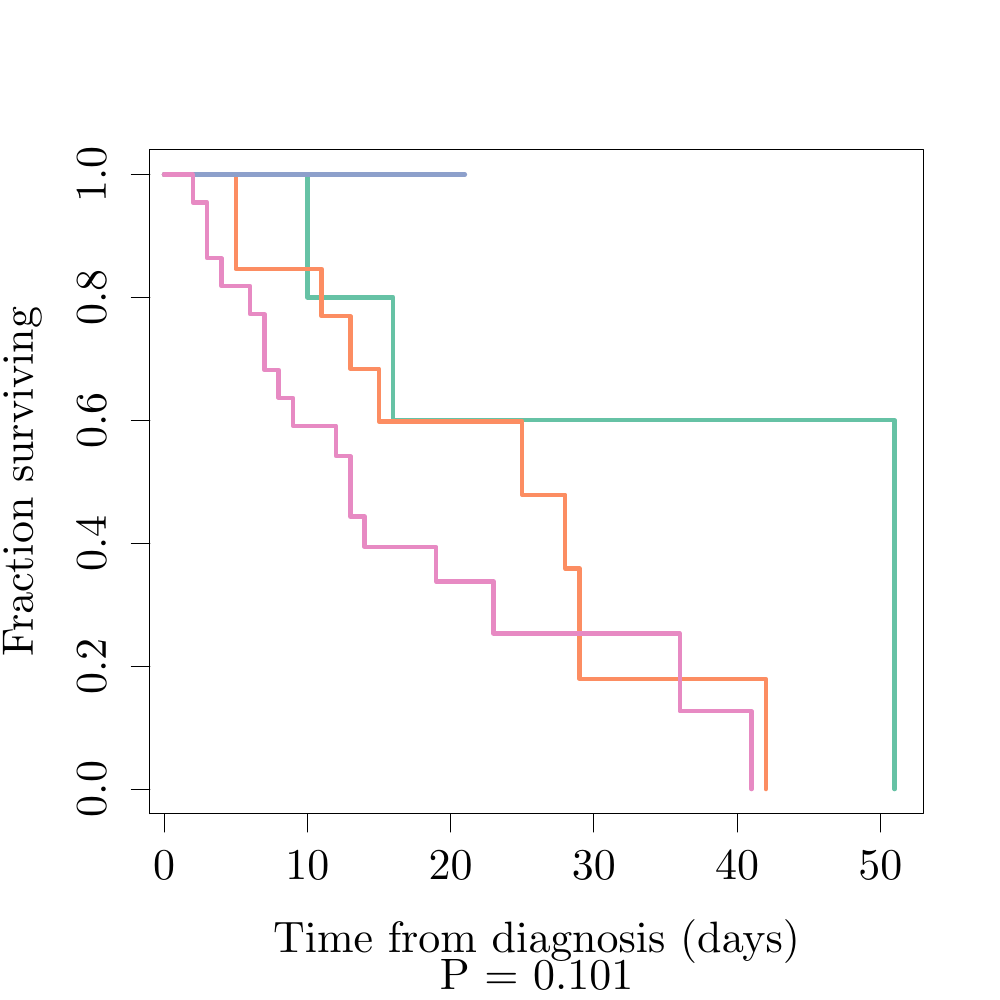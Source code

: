 % Created by tikzDevice version 0.8.1 on 2015-03-21 14:29:42
% !TEX encoding = UTF-8 Unicode
\documentclass[11pt]{memoir}
\nonstopmode

\usepackage{tikz}

\usepackage[active,tightpage,psfixbb]{preview}

\PreviewEnvironment{pgfpicture}

\setlength\PreviewBorder{0pt}

\usepackage{amsmath}
\newcommand{\SweaveOpts}[1]{}  % do not interfere with LaTeX
\newcommand{\SweaveInput}[1]{} % because they are not real TeX commands
\newcommand{\Sexpr}[1]{}       % will only be parsed by R


\usepackage{geometry}
\usepackage{amsmath}
\usepackage{lscape}
\geometry{verbose,tmargin=2.5cm,bmargin=2.5cm,lmargin=2.5cm,rmargin=2.5cm}


\begin{document}

\begin{tikzpicture}[x=1pt,y=1pt]
\definecolor{fillColor}{RGB}{255,255,255}
\path[use as bounding box,fill=fillColor,fill opacity=0.00] (0,0) rectangle (361.35,361.35);
\begin{scope}
\path[clip] (  0.00,  0.00) rectangle (361.35,361.35);
\definecolor{drawColor}{RGB}{0,0,0}

\path[draw=drawColor,line width= 0.4pt,line join=round,line cap=round] ( 59.30, 67.32) -- (318.10, 67.32);

\path[draw=drawColor,line width= 0.4pt,line join=round,line cap=round] ( 59.30, 67.32) -- ( 59.30, 60.72);

\path[draw=drawColor,line width= 0.4pt,line join=round,line cap=round] (111.06, 67.32) -- (111.06, 60.72);

\path[draw=drawColor,line width= 0.4pt,line join=round,line cap=round] (162.82, 67.32) -- (162.82, 60.72);

\path[draw=drawColor,line width= 0.4pt,line join=round,line cap=round] (214.58, 67.32) -- (214.58, 60.72);

\path[draw=drawColor,line width= 0.4pt,line join=round,line cap=round] (266.34, 67.32) -- (266.34, 60.72);

\path[draw=drawColor,line width= 0.4pt,line join=round,line cap=round] (318.10, 67.32) -- (318.10, 60.72);

\node[text=drawColor,anchor=base,inner sep=0pt, outer sep=0pt, scale=  1.45] at ( 59.30, 43.56) {0};

\node[text=drawColor,anchor=base,inner sep=0pt, outer sep=0pt, scale=  1.45] at (111.06, 43.56) {10};

\node[text=drawColor,anchor=base,inner sep=0pt, outer sep=0pt, scale=  1.45] at (162.82, 43.56) {20};

\node[text=drawColor,anchor=base,inner sep=0pt, outer sep=0pt, scale=  1.45] at (214.58, 43.56) {30};

\node[text=drawColor,anchor=base,inner sep=0pt, outer sep=0pt, scale=  1.45] at (266.34, 43.56) {40};

\node[text=drawColor,anchor=base,inner sep=0pt, outer sep=0pt, scale=  1.45] at (318.10, 43.56) {50};

\path[draw=drawColor,line width= 0.4pt,line join=round,line cap=round] ( 54.12, 76.21) -- ( 54.12,298.34);

\path[draw=drawColor,line width= 0.4pt,line join=round,line cap=round] ( 54.12, 76.21) -- ( 47.52, 76.21);

\path[draw=drawColor,line width= 0.4pt,line join=round,line cap=round] ( 54.12,120.63) -- ( 47.52,120.63);

\path[draw=drawColor,line width= 0.4pt,line join=round,line cap=round] ( 54.12,165.06) -- ( 47.52,165.06);

\path[draw=drawColor,line width= 0.4pt,line join=round,line cap=round] ( 54.12,209.49) -- ( 47.52,209.49);

\path[draw=drawColor,line width= 0.4pt,line join=round,line cap=round] ( 54.12,253.92) -- ( 47.52,253.92);

\path[draw=drawColor,line width= 0.4pt,line join=round,line cap=round] ( 54.12,298.34) -- ( 47.52,298.34);

\node[text=drawColor,rotate= 90.00,anchor=base,inner sep=0pt, outer sep=0pt, scale=  1.45] at ( 38.28, 76.21) {0.0};

\node[text=drawColor,rotate= 90.00,anchor=base,inner sep=0pt, outer sep=0pt, scale=  1.45] at ( 38.28,120.63) {0.2};

\node[text=drawColor,rotate= 90.00,anchor=base,inner sep=0pt, outer sep=0pt, scale=  1.45] at ( 38.28,165.06) {0.4};

\node[text=drawColor,rotate= 90.00,anchor=base,inner sep=0pt, outer sep=0pt, scale=  1.45] at ( 38.28,209.49) {0.6};

\node[text=drawColor,rotate= 90.00,anchor=base,inner sep=0pt, outer sep=0pt, scale=  1.45] at ( 38.28,253.92) {0.8};

\node[text=drawColor,rotate= 90.00,anchor=base,inner sep=0pt, outer sep=0pt, scale=  1.45] at ( 38.28,298.34) {1.0};

\path[draw=drawColor,line width= 0.4pt,line join=round,line cap=round] ( 54.12, 67.32) --
	(333.63, 67.32) --
	(333.63,307.23) --
	( 54.12,307.23) --
	( 54.12, 67.32);
\end{scope}
\begin{scope}
\path[clip] (  0.00,  0.00) rectangle (361.35,361.35);
\definecolor{drawColor}{RGB}{0,0,0}

\node[text=drawColor,anchor=base,inner sep=0pt, outer sep=0pt, scale=  1.45] at (193.87,  3.96) {P = 0.101};

\node[text=drawColor,anchor=base,inner sep=0pt, outer sep=0pt, scale=  1.45] at (193.87, 17.16) {Time from diagnosis (days)};

\node[text=drawColor,rotate= 90.00,anchor=base,inner sep=0pt, outer sep=0pt, scale=  1.45] at ( 11.88,187.27) {Fraction surviving};
\end{scope}
\begin{scope}
\path[clip] ( 54.12, 67.32) rectangle (333.63,307.23);
\definecolor{drawColor}{RGB}{102,194,165}

\path[draw=drawColor,line width= 1.6pt,line join=round,line cap=round] ( 59.30,298.34) --
	( 64.47,298.34) --
	( 64.47,298.34) --
	(111.06,298.34) --
	(111.06,253.92) --
	(142.11,253.92) --
	(142.11,209.49) --
	(204.23,209.49) --
	(204.23,209.49) --
	(255.99,209.49) --
	(255.99,209.49) --
	(323.28,209.49) --
	(323.28, 76.21);
\definecolor{drawColor}{RGB}{252,141,98}

\path[draw=drawColor,line width= 1.6pt,line join=round,line cap=round] ( 59.30,298.34) --
	( 85.18,298.34) --
	( 85.18,264.17) --
	(116.23,264.17) --
	(116.23,247.08) --
	(126.59,247.08) --
	(126.59,228.10) --
	(136.94,228.10) --
	(136.94,209.11) --
	(142.11,209.11) --
	(142.11,209.11) --
	(183.52,209.11) --
	(183.52,209.11) --
	(188.70,209.11) --
	(188.70,182.53) --
	(204.23,182.53) --
	(204.23,155.95) --
	(209.40,155.95) --
	(209.40,116.08) --
	(276.69,116.08) --
	(276.69, 76.21);
\definecolor{drawColor}{RGB}{141,160,203}

\path[draw=drawColor,line width= 1.6pt,line join=round,line cap=round] ( 59.30,298.34) --
	(167.99,298.34) --
	(167.99,298.34);
\definecolor{drawColor}{RGB}{231,138,195}

\path[draw=drawColor,line width= 1.6pt,line join=round,line cap=round] ( 59.30,298.34) --
	( 69.65,298.34) --
	( 69.65,288.25) --
	( 74.82,288.25) --
	( 74.82,268.05) --
	( 80.00,268.05) --
	( 80.00,257.96) --
	( 90.35,257.96) --
	( 90.35,247.86) --
	( 95.53,247.86) --
	( 95.53,227.66) --
	(100.70,227.66) --
	(100.70,217.57) --
	(105.88,217.57) --
	(105.88,207.47) --
	(111.06,207.47) --
	(111.06,207.47) --
	(121.41,207.47) --
	(121.41,196.53) --
	(126.59,196.53) --
	(126.59,174.65) --
	(131.76,174.65) --
	(131.76,163.71) --
	(147.29,163.71) --
	(147.29,163.71) --
	(157.64,163.71) --
	(157.64,151.21) --
	(167.99,151.21) --
	(167.99,151.21) --
	(173.17,151.21) --
	(173.17,151.21) --
	(178.35,151.21) --
	(178.35,132.46) --
	(183.52,132.46) --
	(183.52,132.46) --
	(245.64,132.46) --
	(245.64,104.33) --
	(271.52,104.33) --
	(271.52, 76.21);
\end{scope}
\end{tikzpicture}

\end{document}
